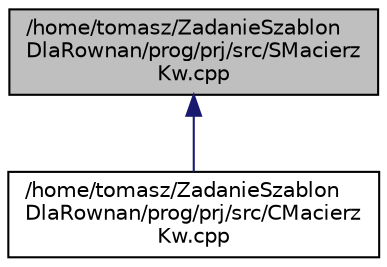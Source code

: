 digraph "/home/tomasz/ZadanieSzablonDlaRownan/prog/prj/src/SMacierzKw.cpp"
{
  edge [fontname="Helvetica",fontsize="10",labelfontname="Helvetica",labelfontsize="10"];
  node [fontname="Helvetica",fontsize="10",shape=record];
  Node6 [label="/home/tomasz/ZadanieSzablon\lDlaRownan/prog/prj/src/SMacierz\lKw.cpp",height=0.2,width=0.4,color="black", fillcolor="grey75", style="filled", fontcolor="black"];
  Node6 -> Node7 [dir="back",color="midnightblue",fontsize="10",style="solid",fontname="Helvetica"];
  Node7 [label="/home/tomasz/ZadanieSzablon\lDlaRownan/prog/prj/src/CMacierz\lKw.cpp",height=0.2,width=0.4,color="black", fillcolor="white", style="filled",URL="$_c_macierz_kw_8cpp.html"];
}
